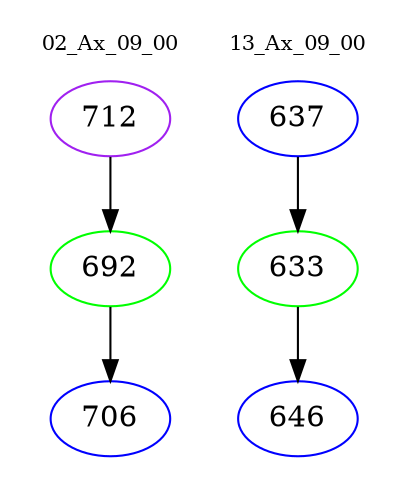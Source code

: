 digraph{
subgraph cluster_0 {
color = white
label = "02_Ax_09_00";
fontsize=10;
T0_712 [label="712", color="purple"]
T0_712 -> T0_692 [color="black"]
T0_692 [label="692", color="green"]
T0_692 -> T0_706 [color="black"]
T0_706 [label="706", color="blue"]
}
subgraph cluster_1 {
color = white
label = "13_Ax_09_00";
fontsize=10;
T1_637 [label="637", color="blue"]
T1_637 -> T1_633 [color="black"]
T1_633 [label="633", color="green"]
T1_633 -> T1_646 [color="black"]
T1_646 [label="646", color="blue"]
}
}
